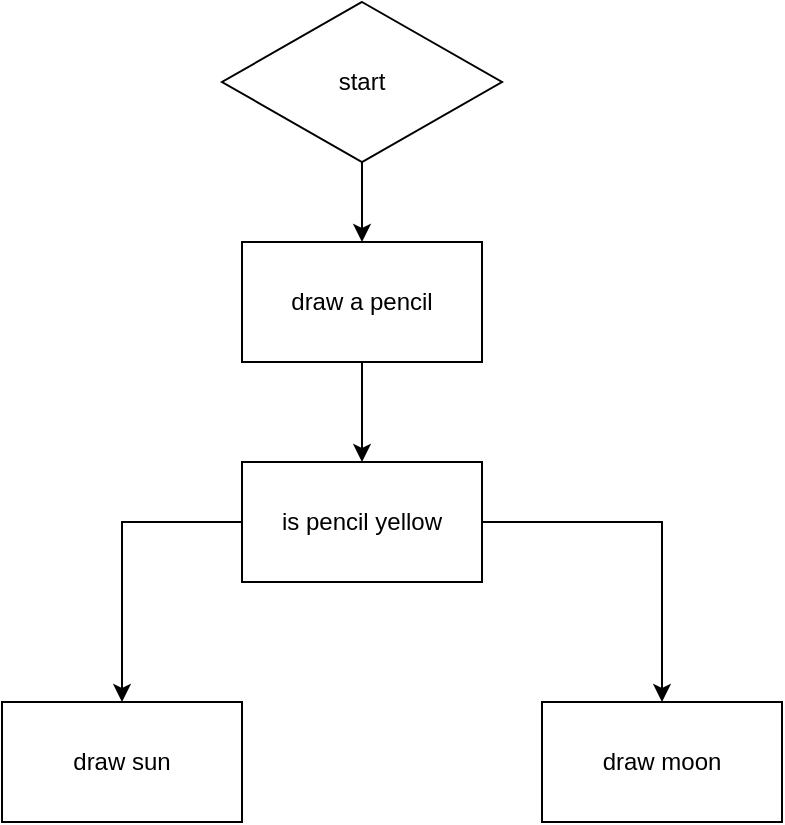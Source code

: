 <mxfile version="22.0.6" type="github">
  <diagram name="Page-1" id="zdzdWPkkI8D1NM7KbNMj">
    <mxGraphModel dx="1434" dy="758" grid="1" gridSize="10" guides="1" tooltips="1" connect="1" arrows="1" fold="1" page="1" pageScale="1" pageWidth="850" pageHeight="1100" math="0" shadow="0">
      <root>
        <mxCell id="0" />
        <mxCell id="1" parent="0" />
        <mxCell id="bn2pcT6_tjekXtmcG3wR-11" style="edgeStyle=orthogonalEdgeStyle;rounded=0;orthogonalLoop=1;jettySize=auto;html=1;exitX=0.5;exitY=1;exitDx=0;exitDy=0;" edge="1" parent="1" source="bn2pcT6_tjekXtmcG3wR-1" target="bn2pcT6_tjekXtmcG3wR-2">
          <mxGeometry relative="1" as="geometry" />
        </mxCell>
        <mxCell id="bn2pcT6_tjekXtmcG3wR-1" value="start" style="rhombus;whiteSpace=wrap;html=1;" vertex="1" parent="1">
          <mxGeometry x="200" y="130" width="140" height="80" as="geometry" />
        </mxCell>
        <mxCell id="bn2pcT6_tjekXtmcG3wR-10" style="edgeStyle=orthogonalEdgeStyle;rounded=0;orthogonalLoop=1;jettySize=auto;html=1;exitX=0.5;exitY=1;exitDx=0;exitDy=0;" edge="1" parent="1" source="bn2pcT6_tjekXtmcG3wR-2" target="bn2pcT6_tjekXtmcG3wR-3">
          <mxGeometry relative="1" as="geometry" />
        </mxCell>
        <mxCell id="bn2pcT6_tjekXtmcG3wR-2" value="draw a pencil" style="rounded=0;whiteSpace=wrap;html=1;" vertex="1" parent="1">
          <mxGeometry x="210" y="250" width="120" height="60" as="geometry" />
        </mxCell>
        <mxCell id="bn2pcT6_tjekXtmcG3wR-8" style="edgeStyle=orthogonalEdgeStyle;rounded=0;orthogonalLoop=1;jettySize=auto;html=1;exitX=0;exitY=0.5;exitDx=0;exitDy=0;" edge="1" parent="1" source="bn2pcT6_tjekXtmcG3wR-3" target="bn2pcT6_tjekXtmcG3wR-4">
          <mxGeometry relative="1" as="geometry" />
        </mxCell>
        <mxCell id="bn2pcT6_tjekXtmcG3wR-9" style="edgeStyle=orthogonalEdgeStyle;rounded=0;orthogonalLoop=1;jettySize=auto;html=1;exitX=1;exitY=0.5;exitDx=0;exitDy=0;" edge="1" parent="1" source="bn2pcT6_tjekXtmcG3wR-3" target="bn2pcT6_tjekXtmcG3wR-5">
          <mxGeometry relative="1" as="geometry" />
        </mxCell>
        <mxCell id="bn2pcT6_tjekXtmcG3wR-3" value="is pencil yellow" style="rounded=0;whiteSpace=wrap;html=1;" vertex="1" parent="1">
          <mxGeometry x="210" y="360" width="120" height="60" as="geometry" />
        </mxCell>
        <mxCell id="bn2pcT6_tjekXtmcG3wR-4" value="draw sun" style="rounded=0;whiteSpace=wrap;html=1;" vertex="1" parent="1">
          <mxGeometry x="90" y="480" width="120" height="60" as="geometry" />
        </mxCell>
        <mxCell id="bn2pcT6_tjekXtmcG3wR-5" value="draw moon" style="rounded=0;whiteSpace=wrap;html=1;" vertex="1" parent="1">
          <mxGeometry x="360" y="480" width="120" height="60" as="geometry" />
        </mxCell>
      </root>
    </mxGraphModel>
  </diagram>
</mxfile>
